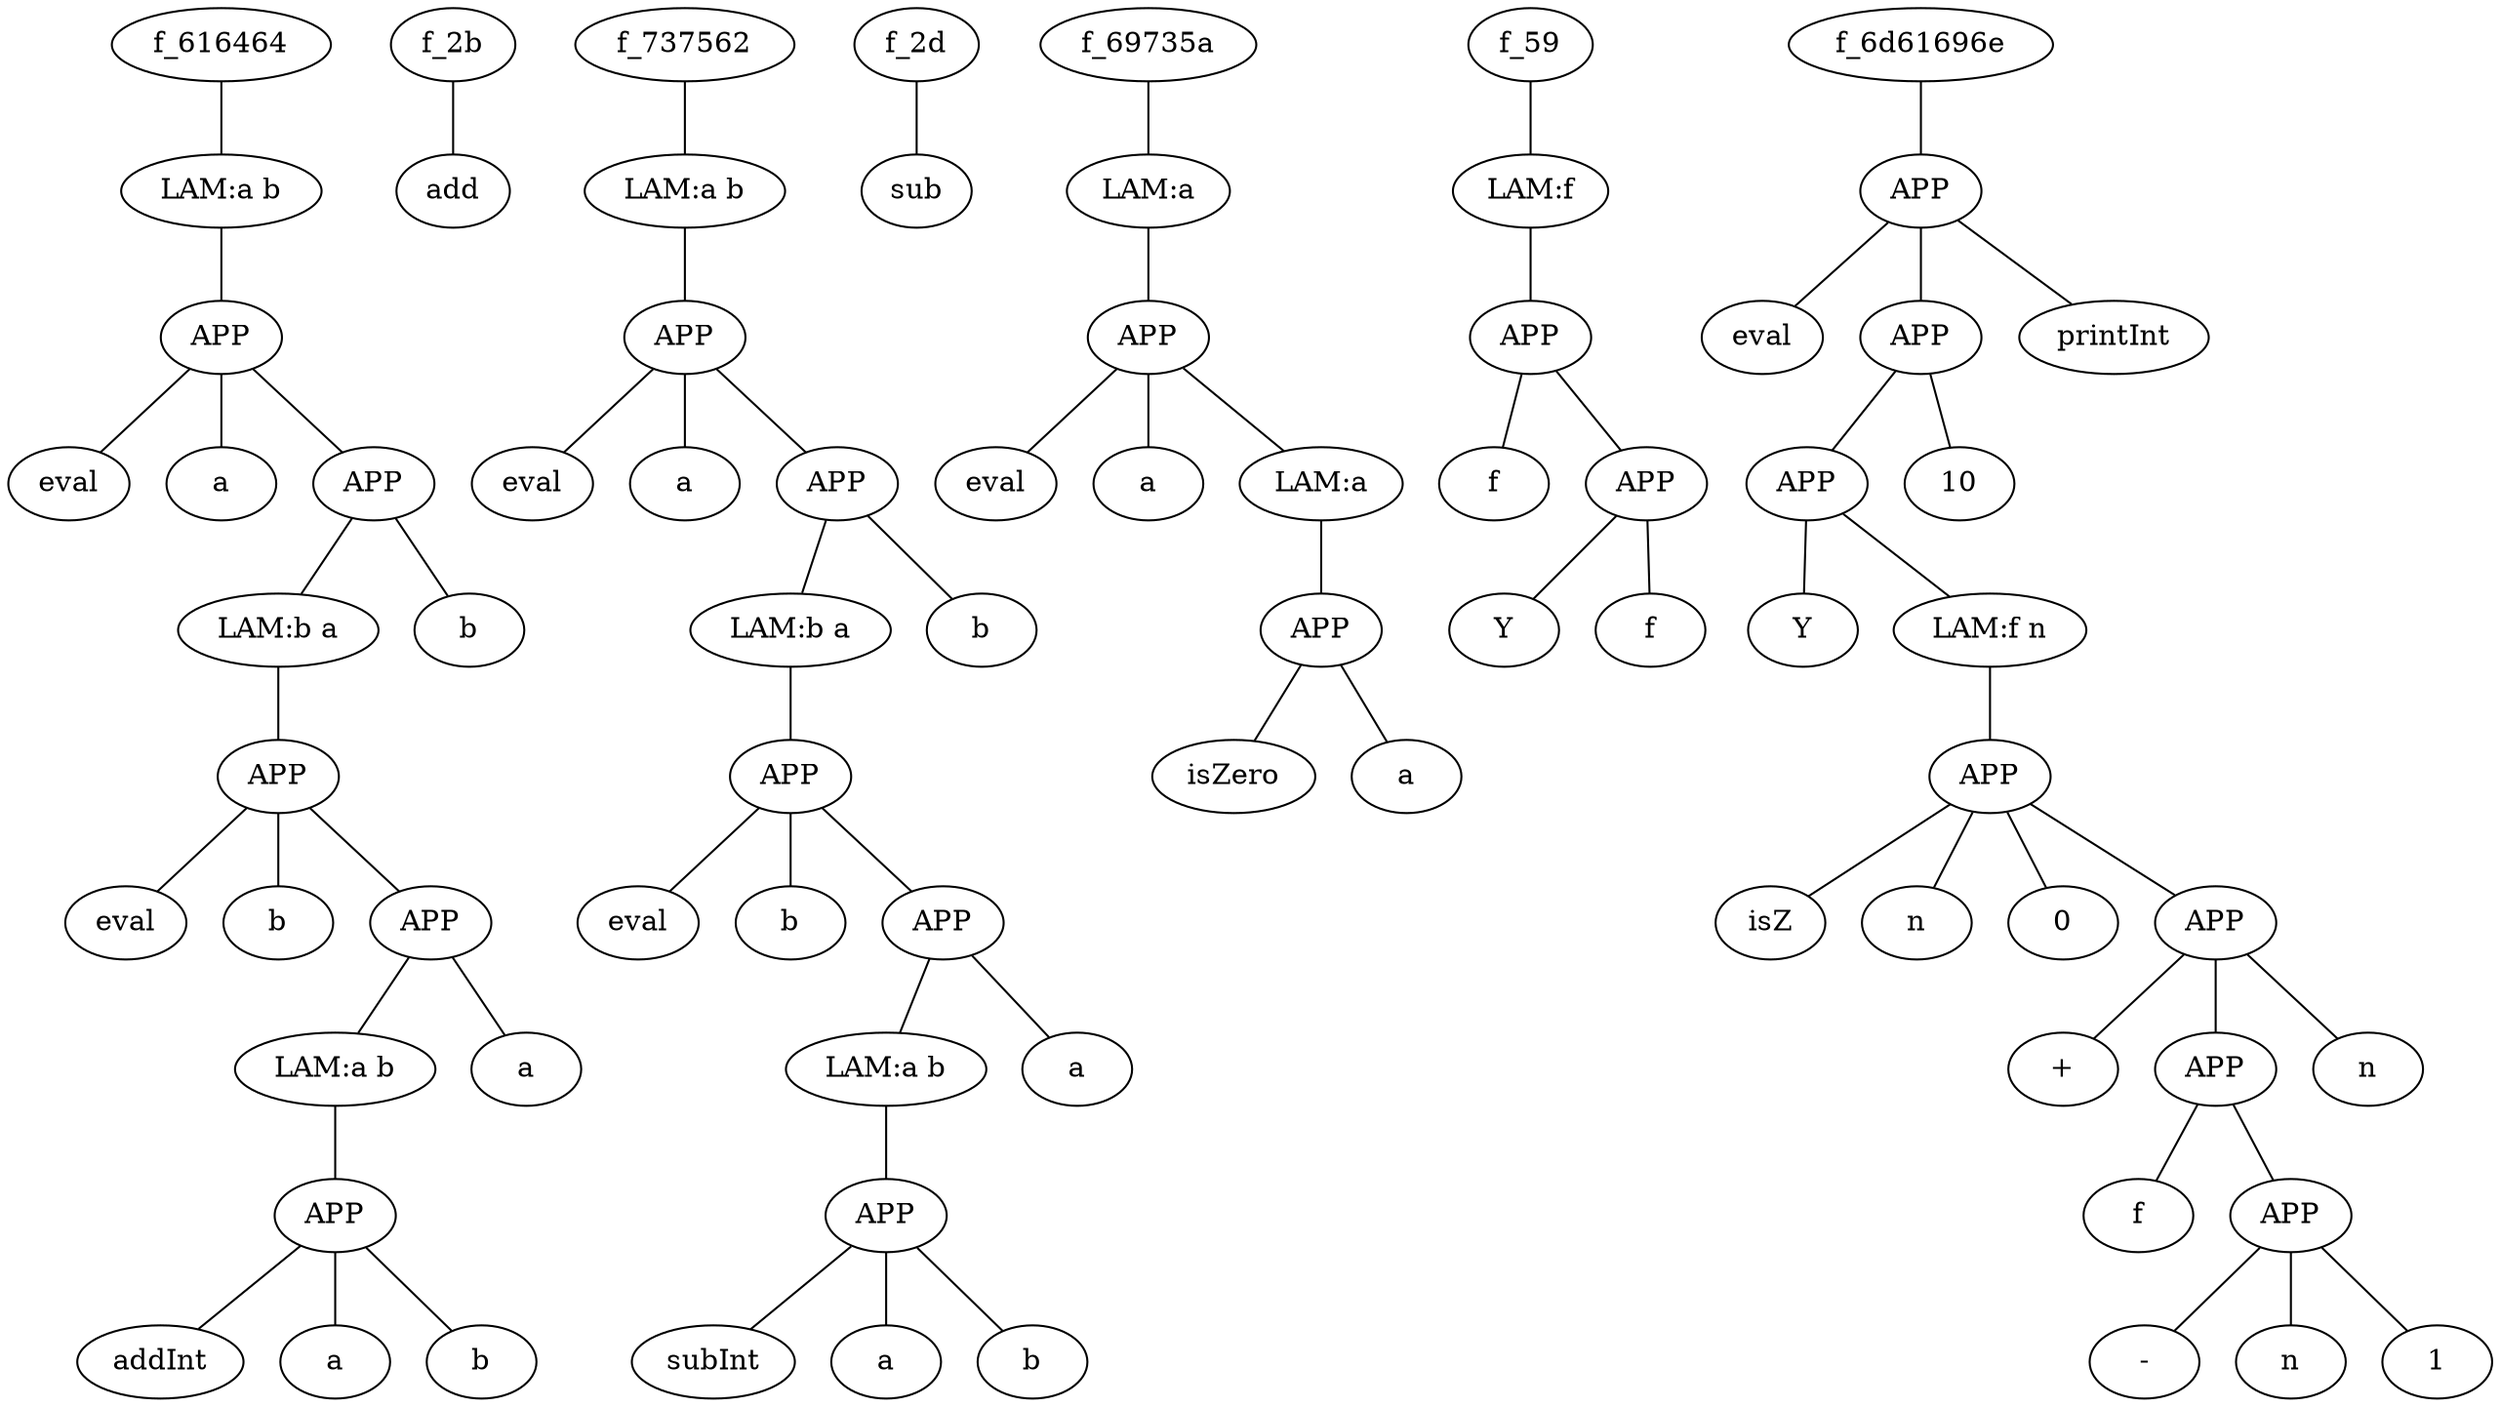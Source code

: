
graph ast {
n1[label="LAM:a b"];
f_616464 -- n1;
n2[label="APP"];
n1 -- n2;
n3[label="eval"];
n2 -- n3;
n4[label="a"];
n2 -- n4;
n5[label="APP"];
n2 -- n5;
n6[label="LAM:b a"];
n5 -- n6;
n7[label="APP"];
n6 -- n7;
n8[label="eval"];
n7 -- n8;
n9[label="b"];
n7 -- n9;
n10[label="APP"];
n7 -- n10;
n11[label="LAM:a b"];
n10 -- n11;
n12[label="APP"];
n11 -- n12;
n13[label="addInt"];
n12 -- n13;
n14[label="a"];
n12 -- n14;
n15[label="b"];
n12 -- n15;
n16[label="a"];
n10 -- n16;
n17[label="b"];
n5 -- n17;
n18[label="add"];
f_2b -- n18;
n19[label="LAM:a b"];
f_737562 -- n19;
n20[label="APP"];
n19 -- n20;
n21[label="eval"];
n20 -- n21;
n22[label="a"];
n20 -- n22;
n23[label="APP"];
n20 -- n23;
n24[label="LAM:b a"];
n23 -- n24;
n25[label="APP"];
n24 -- n25;
n26[label="eval"];
n25 -- n26;
n27[label="b"];
n25 -- n27;
n28[label="APP"];
n25 -- n28;
n29[label="LAM:a b"];
n28 -- n29;
n30[label="APP"];
n29 -- n30;
n31[label="subInt"];
n30 -- n31;
n32[label="a"];
n30 -- n32;
n33[label="b"];
n30 -- n33;
n34[label="a"];
n28 -- n34;
n35[label="b"];
n23 -- n35;
n36[label="sub"];
f_2d -- n36;
n37[label="LAM:a"];
f_69735a -- n37;
n38[label="APP"];
n37 -- n38;
n39[label="eval"];
n38 -- n39;
n40[label="a"];
n38 -- n40;
n41[label="LAM:a"];
n38 -- n41;
n42[label="APP"];
n41 -- n42;
n43[label="isZero"];
n42 -- n43;
n44[label="a"];
n42 -- n44;
n45[label="LAM:f"];
f_59 -- n45;
n46[label="APP"];
n45 -- n46;
n47[label="f"];
n46 -- n47;
n48[label="APP"];
n46 -- n48;
n49[label="Y"];
n48 -- n49;
n50[label="f"];
n48 -- n50;
n51[label="APP"];
f_6d61696e -- n51;
n52[label="eval"];
n51 -- n52;
n53[label="APP"];
n51 -- n53;
n54[label="APP"];
n53 -- n54;
n55[label="Y"];
n54 -- n55;
n56[label="LAM:f n"];
n54 -- n56;
n57[label="APP"];
n56 -- n57;
n58[label="isZ"];
n57 -- n58;
n59[label="n"];
n57 -- n59;
n60[label="0"];
n57 -- n60;
n61[label="APP"];
n57 -- n61;
n62[label="+"];
n61 -- n62;
n63[label="APP"];
n61 -- n63;
n64[label="f"];
n63 -- n64;
n65[label="APP"];
n63 -- n65;
n66[label="-"];
n65 -- n66;
n67[label="n"];
n65 -- n67;
n68[label="1"];
n65 -- n68;
n69[label="n"];
n61 -- n69;
n70[label="10"];
n53 -- n70;
n71[label="printInt"];
n51 -- n71;

    }
    